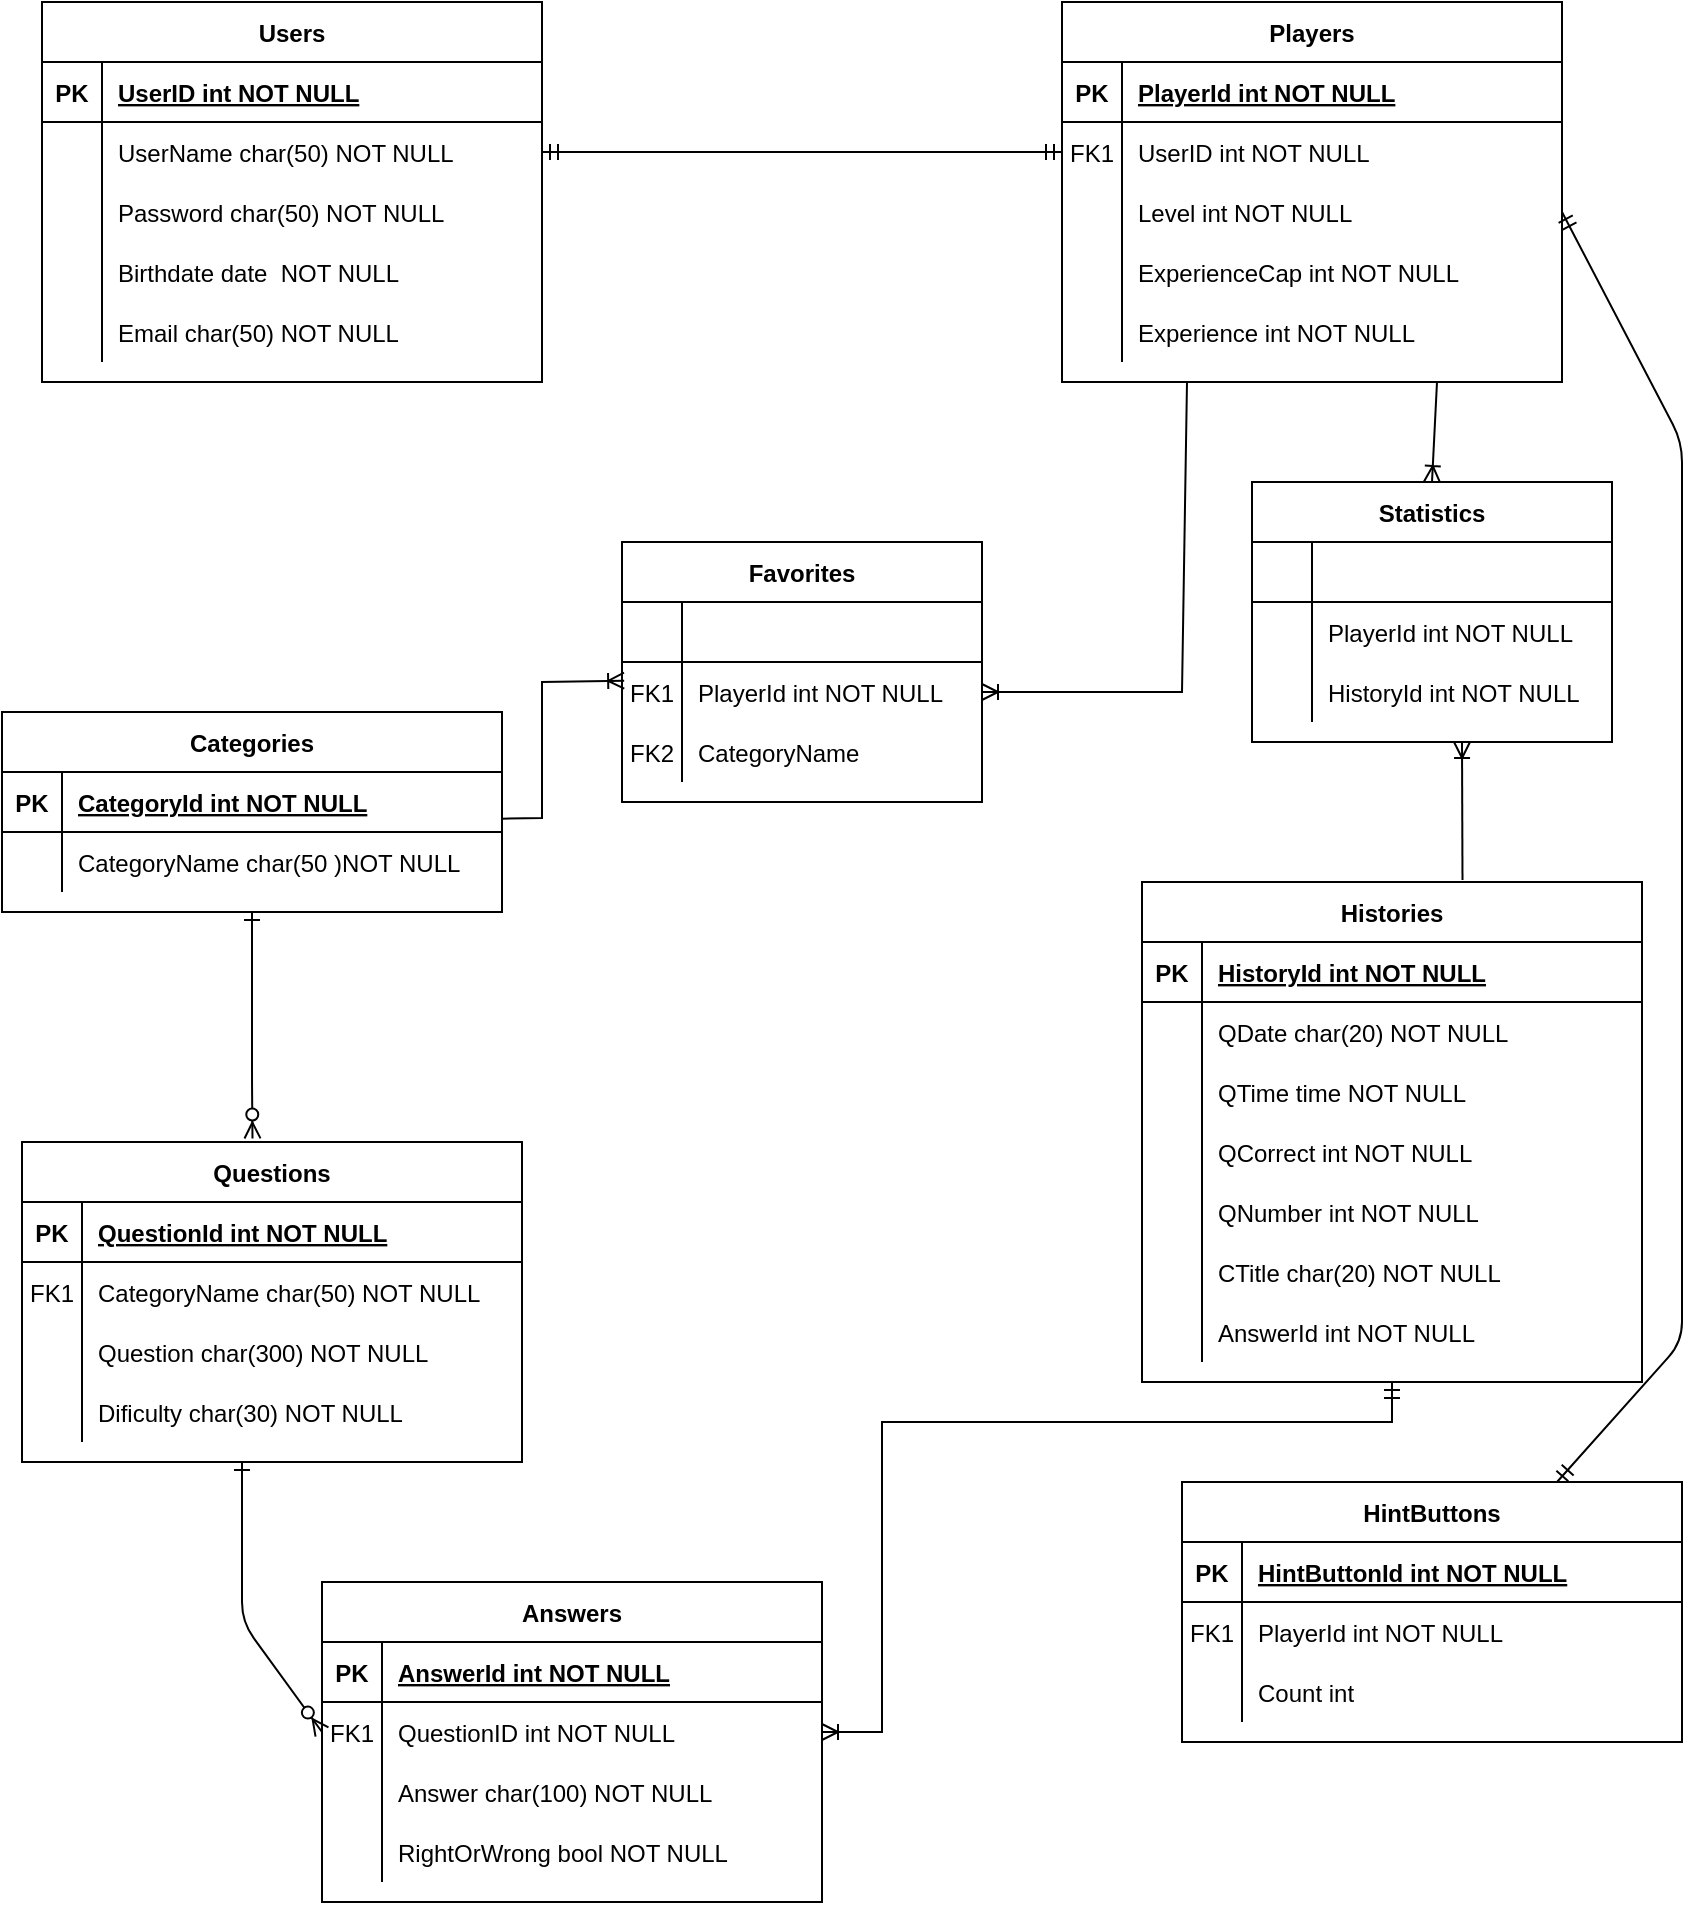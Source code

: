 <mxfile version="19.0.0" type="device"><diagram id="R2lEEEUBdFMjLlhIrx00" name="Page-1"><mxGraphModel dx="1504" dy="681" grid="1" gridSize="10" guides="1" tooltips="1" connect="1" arrows="1" fold="1" page="1" pageScale="1" pageWidth="850" pageHeight="1100" math="0" shadow="0" extFonts="Permanent Marker^https://fonts.googleapis.com/css?family=Permanent+Marker"><root><mxCell id="0"/><mxCell id="1" parent="0"/><mxCell id="C-vyLk0tnHw3VtMMgP7b-12" value="" style="endArrow=ERzeroToMany;startArrow=ERone;endFill=1;startFill=0;entryX=0.461;entryY=-0.011;entryDx=0;entryDy=0;entryPerimeter=0;exitX=0.5;exitY=1;exitDx=0;exitDy=0;" parent="1" source="C-vyLk0tnHw3VtMMgP7b-2" target="C-vyLk0tnHw3VtMMgP7b-13" edge="1"><mxGeometry width="100" height="100" relative="1" as="geometry"><mxPoint x="200" y="520" as="sourcePoint"/><mxPoint x="590" y="561" as="targetPoint"/><Array as="points"><mxPoint x="125" y="561"/></Array></mxGeometry></mxCell><mxCell id="C-vyLk0tnHw3VtMMgP7b-2" value="Categories" style="shape=table;startSize=30;container=1;collapsible=1;childLayout=tableLayout;fixedRows=1;rowLines=0;fontStyle=1;align=center;resizeLast=1;" parent="1" vertex="1"><mxGeometry y="375" width="250" height="100" as="geometry"/></mxCell><mxCell id="C-vyLk0tnHw3VtMMgP7b-3" value="" style="shape=partialRectangle;collapsible=0;dropTarget=0;pointerEvents=0;fillColor=none;points=[[0,0.5],[1,0.5]];portConstraint=eastwest;top=0;left=0;right=0;bottom=1;" parent="C-vyLk0tnHw3VtMMgP7b-2" vertex="1"><mxGeometry y="30" width="250" height="30" as="geometry"/></mxCell><mxCell id="C-vyLk0tnHw3VtMMgP7b-4" value="PK" style="shape=partialRectangle;overflow=hidden;connectable=0;fillColor=none;top=0;left=0;bottom=0;right=0;fontStyle=1;" parent="C-vyLk0tnHw3VtMMgP7b-3" vertex="1"><mxGeometry width="30" height="30" as="geometry"><mxRectangle width="30" height="30" as="alternateBounds"/></mxGeometry></mxCell><mxCell id="C-vyLk0tnHw3VtMMgP7b-5" value="CategoryId int NOT NULL " style="shape=partialRectangle;overflow=hidden;connectable=0;fillColor=none;top=0;left=0;bottom=0;right=0;align=left;spacingLeft=6;fontStyle=5;" parent="C-vyLk0tnHw3VtMMgP7b-3" vertex="1"><mxGeometry x="30" width="220" height="30" as="geometry"><mxRectangle width="220" height="30" as="alternateBounds"/></mxGeometry></mxCell><mxCell id="C-vyLk0tnHw3VtMMgP7b-6" value="" style="shape=partialRectangle;collapsible=0;dropTarget=0;pointerEvents=0;fillColor=none;points=[[0,0.5],[1,0.5]];portConstraint=eastwest;top=0;left=0;right=0;bottom=0;" parent="C-vyLk0tnHw3VtMMgP7b-2" vertex="1"><mxGeometry y="60" width="250" height="30" as="geometry"/></mxCell><mxCell id="C-vyLk0tnHw3VtMMgP7b-7" value="" style="shape=partialRectangle;overflow=hidden;connectable=0;fillColor=none;top=0;left=0;bottom=0;right=0;" parent="C-vyLk0tnHw3VtMMgP7b-6" vertex="1"><mxGeometry width="30" height="30" as="geometry"><mxRectangle width="30" height="30" as="alternateBounds"/></mxGeometry></mxCell><mxCell id="C-vyLk0tnHw3VtMMgP7b-8" value="CategoryName char(50 )NOT NULL" style="shape=partialRectangle;overflow=hidden;connectable=0;fillColor=none;top=0;left=0;bottom=0;right=0;align=left;spacingLeft=6;" parent="C-vyLk0tnHw3VtMMgP7b-6" vertex="1"><mxGeometry x="30" width="220" height="30" as="geometry"><mxRectangle width="220" height="30" as="alternateBounds"/></mxGeometry></mxCell><mxCell id="C-vyLk0tnHw3VtMMgP7b-13" value="Questions" style="shape=table;startSize=30;container=1;collapsible=1;childLayout=tableLayout;fixedRows=1;rowLines=0;fontStyle=1;align=center;resizeLast=1;" parent="1" vertex="1"><mxGeometry x="10" y="590" width="250" height="160" as="geometry"/></mxCell><mxCell id="C-vyLk0tnHw3VtMMgP7b-14" value="" style="shape=partialRectangle;collapsible=0;dropTarget=0;pointerEvents=0;fillColor=none;points=[[0,0.5],[1,0.5]];portConstraint=eastwest;top=0;left=0;right=0;bottom=1;" parent="C-vyLk0tnHw3VtMMgP7b-13" vertex="1"><mxGeometry y="30" width="250" height="30" as="geometry"/></mxCell><mxCell id="C-vyLk0tnHw3VtMMgP7b-15" value="PK" style="shape=partialRectangle;overflow=hidden;connectable=0;fillColor=none;top=0;left=0;bottom=0;right=0;fontStyle=1;" parent="C-vyLk0tnHw3VtMMgP7b-14" vertex="1"><mxGeometry width="30" height="30" as="geometry"><mxRectangle width="30" height="30" as="alternateBounds"/></mxGeometry></mxCell><mxCell id="C-vyLk0tnHw3VtMMgP7b-16" value="QuestionId int NOT NULL " style="shape=partialRectangle;overflow=hidden;connectable=0;fillColor=none;top=0;left=0;bottom=0;right=0;align=left;spacingLeft=6;fontStyle=5;" parent="C-vyLk0tnHw3VtMMgP7b-14" vertex="1"><mxGeometry x="30" width="220" height="30" as="geometry"><mxRectangle width="220" height="30" as="alternateBounds"/></mxGeometry></mxCell><mxCell id="C-vyLk0tnHw3VtMMgP7b-17" value="" style="shape=partialRectangle;collapsible=0;dropTarget=0;pointerEvents=0;fillColor=none;points=[[0,0.5],[1,0.5]];portConstraint=eastwest;top=0;left=0;right=0;bottom=0;" parent="C-vyLk0tnHw3VtMMgP7b-13" vertex="1"><mxGeometry y="60" width="250" height="30" as="geometry"/></mxCell><mxCell id="C-vyLk0tnHw3VtMMgP7b-18" value="FK1" style="shape=partialRectangle;overflow=hidden;connectable=0;fillColor=none;top=0;left=0;bottom=0;right=0;" parent="C-vyLk0tnHw3VtMMgP7b-17" vertex="1"><mxGeometry width="30" height="30" as="geometry"><mxRectangle width="30" height="30" as="alternateBounds"/></mxGeometry></mxCell><mxCell id="C-vyLk0tnHw3VtMMgP7b-19" value="CategoryName char(50) NOT NULL" style="shape=partialRectangle;overflow=hidden;connectable=0;fillColor=none;top=0;left=0;bottom=0;right=0;align=left;spacingLeft=6;" parent="C-vyLk0tnHw3VtMMgP7b-17" vertex="1"><mxGeometry x="30" width="220" height="30" as="geometry"><mxRectangle width="220" height="30" as="alternateBounds"/></mxGeometry></mxCell><mxCell id="nlgyk_8nTEGw2DGBagD5-4" value="" style="shape=partialRectangle;collapsible=0;dropTarget=0;pointerEvents=0;fillColor=none;points=[[0,0.5],[1,0.5]];portConstraint=eastwest;top=0;left=0;right=0;bottom=0;" parent="C-vyLk0tnHw3VtMMgP7b-13" vertex="1"><mxGeometry y="90" width="250" height="30" as="geometry"/></mxCell><mxCell id="nlgyk_8nTEGw2DGBagD5-5" value="" style="shape=partialRectangle;overflow=hidden;connectable=0;fillColor=none;top=0;left=0;bottom=0;right=0;" parent="nlgyk_8nTEGw2DGBagD5-4" vertex="1"><mxGeometry width="30" height="30" as="geometry"><mxRectangle width="30" height="30" as="alternateBounds"/></mxGeometry></mxCell><mxCell id="nlgyk_8nTEGw2DGBagD5-6" value="Question char(300) NOT NULL" style="shape=partialRectangle;overflow=hidden;connectable=0;fillColor=none;top=0;left=0;bottom=0;right=0;align=left;spacingLeft=6;" parent="nlgyk_8nTEGw2DGBagD5-4" vertex="1"><mxGeometry x="30" width="220" height="30" as="geometry"><mxRectangle width="220" height="30" as="alternateBounds"/></mxGeometry></mxCell><mxCell id="C-vyLk0tnHw3VtMMgP7b-20" value="" style="shape=partialRectangle;collapsible=0;dropTarget=0;pointerEvents=0;fillColor=none;points=[[0,0.5],[1,0.5]];portConstraint=eastwest;top=0;left=0;right=0;bottom=0;" parent="C-vyLk0tnHw3VtMMgP7b-13" vertex="1"><mxGeometry y="120" width="250" height="30" as="geometry"/></mxCell><mxCell id="C-vyLk0tnHw3VtMMgP7b-21" value="" style="shape=partialRectangle;overflow=hidden;connectable=0;fillColor=none;top=0;left=0;bottom=0;right=0;" parent="C-vyLk0tnHw3VtMMgP7b-20" vertex="1"><mxGeometry width="30" height="30" as="geometry"><mxRectangle width="30" height="30" as="alternateBounds"/></mxGeometry></mxCell><mxCell id="C-vyLk0tnHw3VtMMgP7b-22" value="Dificulty char(30) NOT NULL" style="shape=partialRectangle;overflow=hidden;connectable=0;fillColor=none;top=0;left=0;bottom=0;right=0;align=left;spacingLeft=6;" parent="C-vyLk0tnHw3VtMMgP7b-20" vertex="1"><mxGeometry x="30" width="220" height="30" as="geometry"><mxRectangle width="220" height="30" as="alternateBounds"/></mxGeometry></mxCell><mxCell id="C-vyLk0tnHw3VtMMgP7b-23" value="Users" style="shape=table;startSize=30;container=1;collapsible=1;childLayout=tableLayout;fixedRows=1;rowLines=0;fontStyle=1;align=center;resizeLast=1;" parent="1" vertex="1"><mxGeometry x="20" y="20" width="250" height="190" as="geometry"/></mxCell><mxCell id="C-vyLk0tnHw3VtMMgP7b-24" value="" style="shape=partialRectangle;collapsible=0;dropTarget=0;pointerEvents=0;fillColor=none;points=[[0,0.5],[1,0.5]];portConstraint=eastwest;top=0;left=0;right=0;bottom=1;" parent="C-vyLk0tnHw3VtMMgP7b-23" vertex="1"><mxGeometry y="30" width="250" height="30" as="geometry"/></mxCell><mxCell id="C-vyLk0tnHw3VtMMgP7b-25" value="PK" style="shape=partialRectangle;overflow=hidden;connectable=0;fillColor=none;top=0;left=0;bottom=0;right=0;fontStyle=1;" parent="C-vyLk0tnHw3VtMMgP7b-24" vertex="1"><mxGeometry width="30" height="30" as="geometry"><mxRectangle width="30" height="30" as="alternateBounds"/></mxGeometry></mxCell><mxCell id="C-vyLk0tnHw3VtMMgP7b-26" value="UserID int NOT NULL" style="shape=partialRectangle;overflow=hidden;connectable=0;fillColor=none;top=0;left=0;bottom=0;right=0;align=left;spacingLeft=6;fontStyle=5;" parent="C-vyLk0tnHw3VtMMgP7b-24" vertex="1"><mxGeometry x="30" width="220" height="30" as="geometry"><mxRectangle width="220" height="30" as="alternateBounds"/></mxGeometry></mxCell><mxCell id="j2imAPDsFAovyOF2JZ79-89" value="" style="shape=partialRectangle;collapsible=0;dropTarget=0;pointerEvents=0;fillColor=none;points=[[0,0.5],[1,0.5]];portConstraint=eastwest;top=0;left=0;right=0;bottom=0;" parent="C-vyLk0tnHw3VtMMgP7b-23" vertex="1"><mxGeometry y="60" width="250" height="30" as="geometry"/></mxCell><mxCell id="j2imAPDsFAovyOF2JZ79-90" value="" style="shape=partialRectangle;overflow=hidden;connectable=0;fillColor=none;top=0;left=0;bottom=0;right=0;" parent="j2imAPDsFAovyOF2JZ79-89" vertex="1"><mxGeometry width="30" height="30" as="geometry"><mxRectangle width="30" height="30" as="alternateBounds"/></mxGeometry></mxCell><mxCell id="j2imAPDsFAovyOF2JZ79-91" value="UserName char(50) NOT NULL" style="shape=partialRectangle;overflow=hidden;connectable=0;fillColor=none;top=0;left=0;bottom=0;right=0;align=left;spacingLeft=6;" parent="j2imAPDsFAovyOF2JZ79-89" vertex="1"><mxGeometry x="30" width="220" height="30" as="geometry"><mxRectangle width="220" height="30" as="alternateBounds"/></mxGeometry></mxCell><mxCell id="j2imAPDsFAovyOF2JZ79-11" value="" style="shape=partialRectangle;collapsible=0;dropTarget=0;pointerEvents=0;fillColor=none;points=[[0,0.5],[1,0.5]];portConstraint=eastwest;top=0;left=0;right=0;bottom=0;" parent="C-vyLk0tnHw3VtMMgP7b-23" vertex="1"><mxGeometry y="90" width="250" height="30" as="geometry"/></mxCell><mxCell id="j2imAPDsFAovyOF2JZ79-12" value="" style="shape=partialRectangle;overflow=hidden;connectable=0;fillColor=none;top=0;left=0;bottom=0;right=0;" parent="j2imAPDsFAovyOF2JZ79-11" vertex="1"><mxGeometry width="30" height="30" as="geometry"><mxRectangle width="30" height="30" as="alternateBounds"/></mxGeometry></mxCell><mxCell id="j2imAPDsFAovyOF2JZ79-13" value="Password char(50) NOT NULL" style="shape=partialRectangle;overflow=hidden;connectable=0;fillColor=none;top=0;left=0;bottom=0;right=0;align=left;spacingLeft=6;" parent="j2imAPDsFAovyOF2JZ79-11" vertex="1"><mxGeometry x="30" width="220" height="30" as="geometry"><mxRectangle width="220" height="30" as="alternateBounds"/></mxGeometry></mxCell><mxCell id="j2imAPDsFAovyOF2JZ79-8" value="" style="shape=partialRectangle;collapsible=0;dropTarget=0;pointerEvents=0;fillColor=none;points=[[0,0.5],[1,0.5]];portConstraint=eastwest;top=0;left=0;right=0;bottom=0;" parent="C-vyLk0tnHw3VtMMgP7b-23" vertex="1"><mxGeometry y="120" width="250" height="30" as="geometry"/></mxCell><mxCell id="j2imAPDsFAovyOF2JZ79-9" value="" style="shape=partialRectangle;overflow=hidden;connectable=0;fillColor=none;top=0;left=0;bottom=0;right=0;" parent="j2imAPDsFAovyOF2JZ79-8" vertex="1"><mxGeometry width="30" height="30" as="geometry"><mxRectangle width="30" height="30" as="alternateBounds"/></mxGeometry></mxCell><mxCell id="j2imAPDsFAovyOF2JZ79-10" value="Birthdate date  NOT NULL" style="shape=partialRectangle;overflow=hidden;connectable=0;fillColor=none;top=0;left=0;bottom=0;right=0;align=left;spacingLeft=6;" parent="j2imAPDsFAovyOF2JZ79-8" vertex="1"><mxGeometry x="30" width="220" height="30" as="geometry"><mxRectangle width="220" height="30" as="alternateBounds"/></mxGeometry></mxCell><mxCell id="C-vyLk0tnHw3VtMMgP7b-27" value="" style="shape=partialRectangle;collapsible=0;dropTarget=0;pointerEvents=0;fillColor=none;points=[[0,0.5],[1,0.5]];portConstraint=eastwest;top=0;left=0;right=0;bottom=0;" parent="C-vyLk0tnHw3VtMMgP7b-23" vertex="1"><mxGeometry y="150" width="250" height="30" as="geometry"/></mxCell><mxCell id="C-vyLk0tnHw3VtMMgP7b-28" value="" style="shape=partialRectangle;overflow=hidden;connectable=0;fillColor=none;top=0;left=0;bottom=0;right=0;" parent="C-vyLk0tnHw3VtMMgP7b-27" vertex="1"><mxGeometry width="30" height="30" as="geometry"><mxRectangle width="30" height="30" as="alternateBounds"/></mxGeometry></mxCell><mxCell id="C-vyLk0tnHw3VtMMgP7b-29" value="Email char(50) NOT NULL" style="shape=partialRectangle;overflow=hidden;connectable=0;fillColor=none;top=0;left=0;bottom=0;right=0;align=left;spacingLeft=6;" parent="C-vyLk0tnHw3VtMMgP7b-27" vertex="1"><mxGeometry x="30" width="220" height="30" as="geometry"><mxRectangle width="220" height="30" as="alternateBounds"/></mxGeometry></mxCell><mxCell id="j2imAPDsFAovyOF2JZ79-1" value="Players" style="shape=table;startSize=30;container=1;collapsible=1;childLayout=tableLayout;fixedRows=1;rowLines=0;fontStyle=1;align=center;resizeLast=1;" parent="1" vertex="1"><mxGeometry x="530" y="20" width="250" height="190" as="geometry"/></mxCell><mxCell id="j2imAPDsFAovyOF2JZ79-2" value="" style="shape=partialRectangle;collapsible=0;dropTarget=0;pointerEvents=0;fillColor=none;points=[[0,0.5],[1,0.5]];portConstraint=eastwest;top=0;left=0;right=0;bottom=1;" parent="j2imAPDsFAovyOF2JZ79-1" vertex="1"><mxGeometry y="30" width="250" height="30" as="geometry"/></mxCell><mxCell id="j2imAPDsFAovyOF2JZ79-3" value="PK" style="shape=partialRectangle;overflow=hidden;connectable=0;fillColor=none;top=0;left=0;bottom=0;right=0;fontStyle=1;" parent="j2imAPDsFAovyOF2JZ79-2" vertex="1"><mxGeometry width="30" height="30" as="geometry"><mxRectangle width="30" height="30" as="alternateBounds"/></mxGeometry></mxCell><mxCell id="j2imAPDsFAovyOF2JZ79-4" value="PlayerId int NOT NULL " style="shape=partialRectangle;overflow=hidden;connectable=0;fillColor=none;top=0;left=0;bottom=0;right=0;align=left;spacingLeft=6;fontStyle=5;" parent="j2imAPDsFAovyOF2JZ79-2" vertex="1"><mxGeometry x="30" width="220" height="30" as="geometry"><mxRectangle width="220" height="30" as="alternateBounds"/></mxGeometry></mxCell><mxCell id="j2imAPDsFAovyOF2JZ79-16" value="" style="shape=partialRectangle;collapsible=0;dropTarget=0;pointerEvents=0;fillColor=none;points=[[0,0.5],[1,0.5]];portConstraint=eastwest;top=0;left=0;right=0;bottom=0;" parent="j2imAPDsFAovyOF2JZ79-1" vertex="1"><mxGeometry y="60" width="250" height="30" as="geometry"/></mxCell><mxCell id="j2imAPDsFAovyOF2JZ79-17" value="FK1" style="shape=partialRectangle;overflow=hidden;connectable=0;fillColor=none;top=0;left=0;bottom=0;right=0;" parent="j2imAPDsFAovyOF2JZ79-16" vertex="1"><mxGeometry width="30" height="30" as="geometry"><mxRectangle width="30" height="30" as="alternateBounds"/></mxGeometry></mxCell><mxCell id="j2imAPDsFAovyOF2JZ79-18" value="UserID int NOT NULL" style="shape=partialRectangle;overflow=hidden;connectable=0;fillColor=none;top=0;left=0;bottom=0;right=0;align=left;spacingLeft=6;" parent="j2imAPDsFAovyOF2JZ79-16" vertex="1"><mxGeometry x="30" width="220" height="30" as="geometry"><mxRectangle width="220" height="30" as="alternateBounds"/></mxGeometry></mxCell><mxCell id="j2imAPDsFAovyOF2JZ79-22" value="" style="shape=partialRectangle;collapsible=0;dropTarget=0;pointerEvents=0;fillColor=none;points=[[0,0.5],[1,0.5]];portConstraint=eastwest;top=0;left=0;right=0;bottom=0;" parent="j2imAPDsFAovyOF2JZ79-1" vertex="1"><mxGeometry y="90" width="250" height="30" as="geometry"/></mxCell><mxCell id="j2imAPDsFAovyOF2JZ79-23" value="" style="shape=partialRectangle;overflow=hidden;connectable=0;fillColor=none;top=0;left=0;bottom=0;right=0;" parent="j2imAPDsFAovyOF2JZ79-22" vertex="1"><mxGeometry width="30" height="30" as="geometry"><mxRectangle width="30" height="30" as="alternateBounds"/></mxGeometry></mxCell><mxCell id="j2imAPDsFAovyOF2JZ79-24" value="Level int NOT NULL" style="shape=partialRectangle;overflow=hidden;connectable=0;fillColor=none;top=0;left=0;bottom=0;right=0;align=left;spacingLeft=6;" parent="j2imAPDsFAovyOF2JZ79-22" vertex="1"><mxGeometry x="30" width="220" height="30" as="geometry"><mxRectangle width="220" height="30" as="alternateBounds"/></mxGeometry></mxCell><mxCell id="j2imAPDsFAovyOF2JZ79-19" value="" style="shape=partialRectangle;collapsible=0;dropTarget=0;pointerEvents=0;fillColor=none;points=[[0,0.5],[1,0.5]];portConstraint=eastwest;top=0;left=0;right=0;bottom=0;" parent="j2imAPDsFAovyOF2JZ79-1" vertex="1"><mxGeometry y="120" width="250" height="30" as="geometry"/></mxCell><mxCell id="j2imAPDsFAovyOF2JZ79-20" value="" style="shape=partialRectangle;overflow=hidden;connectable=0;fillColor=none;top=0;left=0;bottom=0;right=0;" parent="j2imAPDsFAovyOF2JZ79-19" vertex="1"><mxGeometry width="30" height="30" as="geometry"><mxRectangle width="30" height="30" as="alternateBounds"/></mxGeometry></mxCell><mxCell id="j2imAPDsFAovyOF2JZ79-21" value="ExperienceCap int NOT NULL" style="shape=partialRectangle;overflow=hidden;connectable=0;fillColor=none;top=0;left=0;bottom=0;right=0;align=left;spacingLeft=6;" parent="j2imAPDsFAovyOF2JZ79-19" vertex="1"><mxGeometry x="30" width="220" height="30" as="geometry"><mxRectangle width="220" height="30" as="alternateBounds"/></mxGeometry></mxCell><mxCell id="j2imAPDsFAovyOF2JZ79-5" value="" style="shape=partialRectangle;collapsible=0;dropTarget=0;pointerEvents=0;fillColor=none;points=[[0,0.5],[1,0.5]];portConstraint=eastwest;top=0;left=0;right=0;bottom=0;" parent="j2imAPDsFAovyOF2JZ79-1" vertex="1"><mxGeometry y="150" width="250" height="30" as="geometry"/></mxCell><mxCell id="j2imAPDsFAovyOF2JZ79-6" value="" style="shape=partialRectangle;overflow=hidden;connectable=0;fillColor=none;top=0;left=0;bottom=0;right=0;" parent="j2imAPDsFAovyOF2JZ79-5" vertex="1"><mxGeometry width="30" height="30" as="geometry"><mxRectangle width="30" height="30" as="alternateBounds"/></mxGeometry></mxCell><mxCell id="j2imAPDsFAovyOF2JZ79-7" value="Experience int NOT NULL" style="shape=partialRectangle;overflow=hidden;connectable=0;fillColor=none;top=0;left=0;bottom=0;right=0;align=left;spacingLeft=6;" parent="j2imAPDsFAovyOF2JZ79-5" vertex="1"><mxGeometry x="30" width="220" height="30" as="geometry"><mxRectangle width="220" height="30" as="alternateBounds"/></mxGeometry></mxCell><mxCell id="j2imAPDsFAovyOF2JZ79-15" value="" style="fontSize=12;html=1;endArrow=ERmandOne;startArrow=ERmandOne;entryX=1;entryY=0.5;entryDx=0;entryDy=0;exitX=0;exitY=0.5;exitDx=0;exitDy=0;" parent="1" source="j2imAPDsFAovyOF2JZ79-16" target="j2imAPDsFAovyOF2JZ79-89" edge="1"><mxGeometry width="100" height="100" relative="1" as="geometry"><mxPoint x="40" y="410" as="sourcePoint"/><mxPoint x="120" y="210" as="targetPoint"/></mxGeometry></mxCell><mxCell id="j2imAPDsFAovyOF2JZ79-25" value="" style="endArrow=ERzeroToMany;startArrow=ERone;endFill=1;startFill=0;entryX=0;entryY=0.5;entryDx=0;entryDy=0;" parent="1" target="j2imAPDsFAovyOF2JZ79-30" edge="1"><mxGeometry width="100" height="100" relative="1" as="geometry"><mxPoint x="120" y="750" as="sourcePoint"/><mxPoint x="500" y="570" as="targetPoint"/><Array as="points"><mxPoint x="120" y="830"/></Array></mxGeometry></mxCell><mxCell id="j2imAPDsFAovyOF2JZ79-26" value="Answers" style="shape=table;startSize=30;container=1;collapsible=1;childLayout=tableLayout;fixedRows=1;rowLines=0;fontStyle=1;align=center;resizeLast=1;" parent="1" vertex="1"><mxGeometry x="160" y="810" width="250" height="160" as="geometry"/></mxCell><mxCell id="j2imAPDsFAovyOF2JZ79-27" value="" style="shape=partialRectangle;collapsible=0;dropTarget=0;pointerEvents=0;fillColor=none;points=[[0,0.5],[1,0.5]];portConstraint=eastwest;top=0;left=0;right=0;bottom=1;" parent="j2imAPDsFAovyOF2JZ79-26" vertex="1"><mxGeometry y="30" width="250" height="30" as="geometry"/></mxCell><mxCell id="j2imAPDsFAovyOF2JZ79-28" value="PK" style="shape=partialRectangle;overflow=hidden;connectable=0;fillColor=none;top=0;left=0;bottom=0;right=0;fontStyle=1;" parent="j2imAPDsFAovyOF2JZ79-27" vertex="1"><mxGeometry width="30" height="30" as="geometry"><mxRectangle width="30" height="30" as="alternateBounds"/></mxGeometry></mxCell><mxCell id="j2imAPDsFAovyOF2JZ79-29" value="AnswerId int NOT NULL " style="shape=partialRectangle;overflow=hidden;connectable=0;fillColor=none;top=0;left=0;bottom=0;right=0;align=left;spacingLeft=6;fontStyle=5;" parent="j2imAPDsFAovyOF2JZ79-27" vertex="1"><mxGeometry x="30" width="220" height="30" as="geometry"><mxRectangle width="220" height="30" as="alternateBounds"/></mxGeometry></mxCell><mxCell id="j2imAPDsFAovyOF2JZ79-30" value="" style="shape=partialRectangle;collapsible=0;dropTarget=0;pointerEvents=0;fillColor=none;points=[[0,0.5],[1,0.5]];portConstraint=eastwest;top=0;left=0;right=0;bottom=0;" parent="j2imAPDsFAovyOF2JZ79-26" vertex="1"><mxGeometry y="60" width="250" height="30" as="geometry"/></mxCell><mxCell id="j2imAPDsFAovyOF2JZ79-31" value="FK1" style="shape=partialRectangle;overflow=hidden;connectable=0;fillColor=none;top=0;left=0;bottom=0;right=0;" parent="j2imAPDsFAovyOF2JZ79-30" vertex="1"><mxGeometry width="30" height="30" as="geometry"><mxRectangle width="30" height="30" as="alternateBounds"/></mxGeometry></mxCell><mxCell id="j2imAPDsFAovyOF2JZ79-32" value="QuestionID int NOT NULL" style="shape=partialRectangle;overflow=hidden;connectable=0;fillColor=none;top=0;left=0;bottom=0;right=0;align=left;spacingLeft=6;" parent="j2imAPDsFAovyOF2JZ79-30" vertex="1"><mxGeometry x="30" width="220" height="30" as="geometry"><mxRectangle width="220" height="30" as="alternateBounds"/></mxGeometry></mxCell><mxCell id="j2imAPDsFAovyOF2JZ79-36" value="" style="shape=partialRectangle;collapsible=0;dropTarget=0;pointerEvents=0;fillColor=none;points=[[0,0.5],[1,0.5]];portConstraint=eastwest;top=0;left=0;right=0;bottom=0;" parent="j2imAPDsFAovyOF2JZ79-26" vertex="1"><mxGeometry y="90" width="250" height="30" as="geometry"/></mxCell><mxCell id="j2imAPDsFAovyOF2JZ79-37" value="" style="shape=partialRectangle;overflow=hidden;connectable=0;fillColor=none;top=0;left=0;bottom=0;right=0;" parent="j2imAPDsFAovyOF2JZ79-36" vertex="1"><mxGeometry width="30" height="30" as="geometry"><mxRectangle width="30" height="30" as="alternateBounds"/></mxGeometry></mxCell><mxCell id="j2imAPDsFAovyOF2JZ79-38" value="Answer char(100) NOT NULL" style="shape=partialRectangle;overflow=hidden;connectable=0;fillColor=none;top=0;left=0;bottom=0;right=0;align=left;spacingLeft=6;" parent="j2imAPDsFAovyOF2JZ79-36" vertex="1"><mxGeometry x="30" width="220" height="30" as="geometry"><mxRectangle width="220" height="30" as="alternateBounds"/></mxGeometry></mxCell><mxCell id="j2imAPDsFAovyOF2JZ79-33" value="" style="shape=partialRectangle;collapsible=0;dropTarget=0;pointerEvents=0;fillColor=none;points=[[0,0.5],[1,0.5]];portConstraint=eastwest;top=0;left=0;right=0;bottom=0;" parent="j2imAPDsFAovyOF2JZ79-26" vertex="1"><mxGeometry y="120" width="250" height="30" as="geometry"/></mxCell><mxCell id="j2imAPDsFAovyOF2JZ79-34" value="" style="shape=partialRectangle;overflow=hidden;connectable=0;fillColor=none;top=0;left=0;bottom=0;right=0;" parent="j2imAPDsFAovyOF2JZ79-33" vertex="1"><mxGeometry width="30" height="30" as="geometry"><mxRectangle width="30" height="30" as="alternateBounds"/></mxGeometry></mxCell><mxCell id="j2imAPDsFAovyOF2JZ79-35" value="RightOrWrong bool NOT NULL" style="shape=partialRectangle;overflow=hidden;connectable=0;fillColor=none;top=0;left=0;bottom=0;right=0;align=left;spacingLeft=6;" parent="j2imAPDsFAovyOF2JZ79-33" vertex="1"><mxGeometry x="30" width="220" height="30" as="geometry"><mxRectangle width="220" height="30" as="alternateBounds"/></mxGeometry></mxCell><mxCell id="j2imAPDsFAovyOF2JZ79-39" value="HintButtons" style="shape=table;startSize=30;container=1;collapsible=1;childLayout=tableLayout;fixedRows=1;rowLines=0;fontStyle=1;align=center;resizeLast=1;" parent="1" vertex="1"><mxGeometry x="590" y="760" width="250" height="130" as="geometry"/></mxCell><mxCell id="j2imAPDsFAovyOF2JZ79-40" value="" style="shape=partialRectangle;collapsible=0;dropTarget=0;pointerEvents=0;fillColor=none;points=[[0,0.5],[1,0.5]];portConstraint=eastwest;top=0;left=0;right=0;bottom=1;" parent="j2imAPDsFAovyOF2JZ79-39" vertex="1"><mxGeometry y="30" width="250" height="30" as="geometry"/></mxCell><mxCell id="j2imAPDsFAovyOF2JZ79-41" value="PK" style="shape=partialRectangle;overflow=hidden;connectable=0;fillColor=none;top=0;left=0;bottom=0;right=0;fontStyle=1;" parent="j2imAPDsFAovyOF2JZ79-40" vertex="1"><mxGeometry width="30" height="30" as="geometry"><mxRectangle width="30" height="30" as="alternateBounds"/></mxGeometry></mxCell><mxCell id="j2imAPDsFAovyOF2JZ79-42" value="HintButtonId int NOT NULL " style="shape=partialRectangle;overflow=hidden;connectable=0;fillColor=none;top=0;left=0;bottom=0;right=0;align=left;spacingLeft=6;fontStyle=5;" parent="j2imAPDsFAovyOF2JZ79-40" vertex="1"><mxGeometry x="30" width="220" height="30" as="geometry"><mxRectangle width="220" height="30" as="alternateBounds"/></mxGeometry></mxCell><mxCell id="j2imAPDsFAovyOF2JZ79-43" value="" style="shape=partialRectangle;collapsible=0;dropTarget=0;pointerEvents=0;fillColor=none;points=[[0,0.5],[1,0.5]];portConstraint=eastwest;top=0;left=0;right=0;bottom=0;" parent="j2imAPDsFAovyOF2JZ79-39" vertex="1"><mxGeometry y="60" width="250" height="30" as="geometry"/></mxCell><mxCell id="j2imAPDsFAovyOF2JZ79-44" value="FK1" style="shape=partialRectangle;overflow=hidden;connectable=0;fillColor=none;top=0;left=0;bottom=0;right=0;" parent="j2imAPDsFAovyOF2JZ79-43" vertex="1"><mxGeometry width="30" height="30" as="geometry"><mxRectangle width="30" height="30" as="alternateBounds"/></mxGeometry></mxCell><mxCell id="j2imAPDsFAovyOF2JZ79-45" value="PlayerId int NOT NULL" style="shape=partialRectangle;overflow=hidden;connectable=0;fillColor=none;top=0;left=0;bottom=0;right=0;align=left;spacingLeft=6;" parent="j2imAPDsFAovyOF2JZ79-43" vertex="1"><mxGeometry x="30" width="220" height="30" as="geometry"><mxRectangle width="220" height="30" as="alternateBounds"/></mxGeometry></mxCell><mxCell id="j2imAPDsFAovyOF2JZ79-46" value="" style="shape=partialRectangle;collapsible=0;dropTarget=0;pointerEvents=0;fillColor=none;points=[[0,0.5],[1,0.5]];portConstraint=eastwest;top=0;left=0;right=0;bottom=0;" parent="j2imAPDsFAovyOF2JZ79-39" vertex="1"><mxGeometry y="90" width="250" height="30" as="geometry"/></mxCell><mxCell id="j2imAPDsFAovyOF2JZ79-47" value="" style="shape=partialRectangle;overflow=hidden;connectable=0;fillColor=none;top=0;left=0;bottom=0;right=0;" parent="j2imAPDsFAovyOF2JZ79-46" vertex="1"><mxGeometry width="30" height="30" as="geometry"><mxRectangle width="30" height="30" as="alternateBounds"/></mxGeometry></mxCell><mxCell id="j2imAPDsFAovyOF2JZ79-48" value="Count int" style="shape=partialRectangle;overflow=hidden;connectable=0;fillColor=none;top=0;left=0;bottom=0;right=0;align=left;spacingLeft=6;" parent="j2imAPDsFAovyOF2JZ79-46" vertex="1"><mxGeometry x="30" width="220" height="30" as="geometry"><mxRectangle width="220" height="30" as="alternateBounds"/></mxGeometry></mxCell><mxCell id="j2imAPDsFAovyOF2JZ79-49" value="" style="fontSize=12;html=1;endArrow=ERmandOne;startArrow=ERmandOne;entryX=1;entryY=0.5;entryDx=0;entryDy=0;exitX=0.75;exitY=0;exitDx=0;exitDy=0;" parent="1" source="j2imAPDsFAovyOF2JZ79-39" target="j2imAPDsFAovyOF2JZ79-22" edge="1"><mxGeometry width="100" height="100" relative="1" as="geometry"><mxPoint x="800" y="698" as="sourcePoint"/><mxPoint x="630" y="320" as="targetPoint"/><Array as="points"><mxPoint x="840" y="690"/><mxPoint x="840" y="660"/><mxPoint x="840" y="530"/><mxPoint x="840" y="360"/><mxPoint x="840" y="240"/></Array></mxGeometry></mxCell><mxCell id="j2imAPDsFAovyOF2JZ79-78" value="Histories" style="shape=table;startSize=30;container=1;collapsible=1;childLayout=tableLayout;fixedRows=1;rowLines=0;fontStyle=1;align=center;resizeLast=1;" parent="1" vertex="1"><mxGeometry x="570" y="460" width="250" height="250" as="geometry"/></mxCell><mxCell id="j2imAPDsFAovyOF2JZ79-79" value="" style="shape=partialRectangle;collapsible=0;dropTarget=0;pointerEvents=0;fillColor=none;points=[[0,0.5],[1,0.5]];portConstraint=eastwest;top=0;left=0;right=0;bottom=1;" parent="j2imAPDsFAovyOF2JZ79-78" vertex="1"><mxGeometry y="30" width="250" height="30" as="geometry"/></mxCell><mxCell id="j2imAPDsFAovyOF2JZ79-80" value="PK" style="shape=partialRectangle;overflow=hidden;connectable=0;fillColor=none;top=0;left=0;bottom=0;right=0;fontStyle=1;" parent="j2imAPDsFAovyOF2JZ79-79" vertex="1"><mxGeometry width="30" height="30" as="geometry"><mxRectangle width="30" height="30" as="alternateBounds"/></mxGeometry></mxCell><mxCell id="j2imAPDsFAovyOF2JZ79-81" value="HistoryId int NOT NULL " style="shape=partialRectangle;overflow=hidden;connectable=0;fillColor=none;top=0;left=0;bottom=0;right=0;align=left;spacingLeft=6;fontStyle=5;" parent="j2imAPDsFAovyOF2JZ79-79" vertex="1"><mxGeometry x="30" width="220" height="30" as="geometry"><mxRectangle width="220" height="30" as="alternateBounds"/></mxGeometry></mxCell><mxCell id="j2imAPDsFAovyOF2JZ79-85" value="" style="shape=partialRectangle;collapsible=0;dropTarget=0;pointerEvents=0;fillColor=none;points=[[0,0.5],[1,0.5]];portConstraint=eastwest;top=0;left=0;right=0;bottom=0;" parent="j2imAPDsFAovyOF2JZ79-78" vertex="1"><mxGeometry y="60" width="250" height="30" as="geometry"/></mxCell><mxCell id="j2imAPDsFAovyOF2JZ79-86" value="" style="shape=partialRectangle;overflow=hidden;connectable=0;fillColor=none;top=0;left=0;bottom=0;right=0;" parent="j2imAPDsFAovyOF2JZ79-85" vertex="1"><mxGeometry width="30" height="30" as="geometry"><mxRectangle width="30" height="30" as="alternateBounds"/></mxGeometry></mxCell><mxCell id="j2imAPDsFAovyOF2JZ79-87" value="QDate char(20) NOT NULL" style="shape=partialRectangle;overflow=hidden;connectable=0;fillColor=none;top=0;left=0;bottom=0;right=0;align=left;spacingLeft=6;" parent="j2imAPDsFAovyOF2JZ79-85" vertex="1"><mxGeometry x="30" width="220" height="30" as="geometry"><mxRectangle width="220" height="30" as="alternateBounds"/></mxGeometry></mxCell><mxCell id="j2imAPDsFAovyOF2JZ79-92" value="" style="shape=partialRectangle;collapsible=0;dropTarget=0;pointerEvents=0;fillColor=none;points=[[0,0.5],[1,0.5]];portConstraint=eastwest;top=0;left=0;right=0;bottom=0;" parent="j2imAPDsFAovyOF2JZ79-78" vertex="1"><mxGeometry y="90" width="250" height="30" as="geometry"/></mxCell><mxCell id="j2imAPDsFAovyOF2JZ79-93" value="" style="shape=partialRectangle;overflow=hidden;connectable=0;fillColor=none;top=0;left=0;bottom=0;right=0;" parent="j2imAPDsFAovyOF2JZ79-92" vertex="1"><mxGeometry width="30" height="30" as="geometry"><mxRectangle width="30" height="30" as="alternateBounds"/></mxGeometry></mxCell><mxCell id="j2imAPDsFAovyOF2JZ79-94" value="QTime time NOT NULL" style="shape=partialRectangle;overflow=hidden;connectable=0;fillColor=none;top=0;left=0;bottom=0;right=0;align=left;spacingLeft=6;" parent="j2imAPDsFAovyOF2JZ79-92" vertex="1"><mxGeometry x="30" width="220" height="30" as="geometry"><mxRectangle width="220" height="30" as="alternateBounds"/></mxGeometry></mxCell><mxCell id="jPpZtwpiymy8IdLPUDGY-1" value="" style="shape=partialRectangle;collapsible=0;dropTarget=0;pointerEvents=0;fillColor=none;points=[[0,0.5],[1,0.5]];portConstraint=eastwest;top=0;left=0;right=0;bottom=0;" vertex="1" parent="j2imAPDsFAovyOF2JZ79-78"><mxGeometry y="120" width="250" height="30" as="geometry"/></mxCell><mxCell id="jPpZtwpiymy8IdLPUDGY-2" value="" style="shape=partialRectangle;overflow=hidden;connectable=0;fillColor=none;top=0;left=0;bottom=0;right=0;" vertex="1" parent="jPpZtwpiymy8IdLPUDGY-1"><mxGeometry width="30" height="30" as="geometry"><mxRectangle width="30" height="30" as="alternateBounds"/></mxGeometry></mxCell><mxCell id="jPpZtwpiymy8IdLPUDGY-3" value="QCorrect int NOT NULL" style="shape=partialRectangle;overflow=hidden;connectable=0;fillColor=none;top=0;left=0;bottom=0;right=0;align=left;spacingLeft=6;" vertex="1" parent="jPpZtwpiymy8IdLPUDGY-1"><mxGeometry x="30" width="220" height="30" as="geometry"><mxRectangle width="220" height="30" as="alternateBounds"/></mxGeometry></mxCell><mxCell id="jPpZtwpiymy8IdLPUDGY-4" value="" style="shape=partialRectangle;collapsible=0;dropTarget=0;pointerEvents=0;fillColor=none;points=[[0,0.5],[1,0.5]];portConstraint=eastwest;top=0;left=0;right=0;bottom=0;" vertex="1" parent="j2imAPDsFAovyOF2JZ79-78"><mxGeometry y="150" width="250" height="30" as="geometry"/></mxCell><mxCell id="jPpZtwpiymy8IdLPUDGY-5" value="" style="shape=partialRectangle;overflow=hidden;connectable=0;fillColor=none;top=0;left=0;bottom=0;right=0;" vertex="1" parent="jPpZtwpiymy8IdLPUDGY-4"><mxGeometry width="30" height="30" as="geometry"><mxRectangle width="30" height="30" as="alternateBounds"/></mxGeometry></mxCell><mxCell id="jPpZtwpiymy8IdLPUDGY-6" value="QNumber int NOT NULL" style="shape=partialRectangle;overflow=hidden;connectable=0;fillColor=none;top=0;left=0;bottom=0;right=0;align=left;spacingLeft=6;" vertex="1" parent="jPpZtwpiymy8IdLPUDGY-4"><mxGeometry x="30" width="220" height="30" as="geometry"><mxRectangle width="220" height="30" as="alternateBounds"/></mxGeometry></mxCell><mxCell id="jPpZtwpiymy8IdLPUDGY-7" value="" style="shape=partialRectangle;collapsible=0;dropTarget=0;pointerEvents=0;fillColor=none;points=[[0,0.5],[1,0.5]];portConstraint=eastwest;top=0;left=0;right=0;bottom=0;" vertex="1" parent="j2imAPDsFAovyOF2JZ79-78"><mxGeometry y="180" width="250" height="30" as="geometry"/></mxCell><mxCell id="jPpZtwpiymy8IdLPUDGY-8" value="" style="shape=partialRectangle;overflow=hidden;connectable=0;fillColor=none;top=0;left=0;bottom=0;right=0;" vertex="1" parent="jPpZtwpiymy8IdLPUDGY-7"><mxGeometry width="30" height="30" as="geometry"><mxRectangle width="30" height="30" as="alternateBounds"/></mxGeometry></mxCell><mxCell id="jPpZtwpiymy8IdLPUDGY-9" value="CTitle char(20) NOT NULL" style="shape=partialRectangle;overflow=hidden;connectable=0;fillColor=none;top=0;left=0;bottom=0;right=0;align=left;spacingLeft=6;" vertex="1" parent="jPpZtwpiymy8IdLPUDGY-7"><mxGeometry x="30" width="220" height="30" as="geometry"><mxRectangle width="220" height="30" as="alternateBounds"/></mxGeometry></mxCell><mxCell id="nlgyk_8nTEGw2DGBagD5-7" value="" style="shape=partialRectangle;collapsible=0;dropTarget=0;pointerEvents=0;fillColor=none;points=[[0,0.5],[1,0.5]];portConstraint=eastwest;top=0;left=0;right=0;bottom=0;" parent="j2imAPDsFAovyOF2JZ79-78" vertex="1"><mxGeometry y="210" width="250" height="30" as="geometry"/></mxCell><mxCell id="nlgyk_8nTEGw2DGBagD5-8" value="" style="shape=partialRectangle;overflow=hidden;connectable=0;fillColor=none;top=0;left=0;bottom=0;right=0;" parent="nlgyk_8nTEGw2DGBagD5-7" vertex="1"><mxGeometry width="30" height="30" as="geometry"><mxRectangle width="30" height="30" as="alternateBounds"/></mxGeometry></mxCell><mxCell id="nlgyk_8nTEGw2DGBagD5-9" value="AnswerId int NOT NULL" style="shape=partialRectangle;overflow=hidden;connectable=0;fillColor=none;top=0;left=0;bottom=0;right=0;align=left;spacingLeft=6;" parent="nlgyk_8nTEGw2DGBagD5-7" vertex="1"><mxGeometry x="30" width="220" height="30" as="geometry"><mxRectangle width="220" height="30" as="alternateBounds"/></mxGeometry></mxCell><mxCell id="CSX28B8GreCnZNmT_UiB-1" value="" style="fontSize=12;html=1;endArrow=ERoneToMany;startArrow=ERmandOne;rounded=0;exitX=0.5;exitY=1;exitDx=0;exitDy=0;entryX=1;entryY=0.5;entryDx=0;entryDy=0;" parent="1" source="j2imAPDsFAovyOF2JZ79-78" target="j2imAPDsFAovyOF2JZ79-30" edge="1"><mxGeometry width="100" height="100" relative="1" as="geometry"><mxPoint x="570" y="655" as="sourcePoint"/><mxPoint x="260.5" y="734.99" as="targetPoint"/><Array as="points"><mxPoint x="695" y="730"/><mxPoint x="440" y="730"/><mxPoint x="440" y="885"/></Array></mxGeometry></mxCell><mxCell id="dNZL1Q5zai8Y1AVUVzTQ-1" value="Favorites" style="shape=table;startSize=30;container=1;collapsible=1;childLayout=tableLayout;fixedRows=1;rowLines=0;fontStyle=1;align=center;resizeLast=1;" parent="1" vertex="1"><mxGeometry x="310" y="290" width="180" height="130" as="geometry"/></mxCell><mxCell id="dNZL1Q5zai8Y1AVUVzTQ-2" value="" style="shape=tableRow;horizontal=0;startSize=0;swimlaneHead=0;swimlaneBody=0;fillColor=none;collapsible=0;dropTarget=0;points=[[0,0.5],[1,0.5]];portConstraint=eastwest;top=0;left=0;right=0;bottom=1;" parent="dNZL1Q5zai8Y1AVUVzTQ-1" vertex="1"><mxGeometry y="30" width="180" height="30" as="geometry"/></mxCell><mxCell id="dNZL1Q5zai8Y1AVUVzTQ-3" value="" style="shape=partialRectangle;connectable=0;fillColor=none;top=0;left=0;bottom=0;right=0;fontStyle=1;overflow=hidden;" parent="dNZL1Q5zai8Y1AVUVzTQ-2" vertex="1"><mxGeometry width="30" height="30" as="geometry"><mxRectangle width="30" height="30" as="alternateBounds"/></mxGeometry></mxCell><mxCell id="dNZL1Q5zai8Y1AVUVzTQ-4" value="" style="shape=partialRectangle;connectable=0;fillColor=none;top=0;left=0;bottom=0;right=0;align=left;spacingLeft=6;fontStyle=5;overflow=hidden;" parent="dNZL1Q5zai8Y1AVUVzTQ-2" vertex="1"><mxGeometry x="30" width="150" height="30" as="geometry"><mxRectangle width="150" height="30" as="alternateBounds"/></mxGeometry></mxCell><mxCell id="dNZL1Q5zai8Y1AVUVzTQ-5" value="" style="shape=tableRow;horizontal=0;startSize=0;swimlaneHead=0;swimlaneBody=0;fillColor=none;collapsible=0;dropTarget=0;points=[[0,0.5],[1,0.5]];portConstraint=eastwest;top=0;left=0;right=0;bottom=0;" parent="dNZL1Q5zai8Y1AVUVzTQ-1" vertex="1"><mxGeometry y="60" width="180" height="30" as="geometry"/></mxCell><mxCell id="dNZL1Q5zai8Y1AVUVzTQ-6" value="FK1" style="shape=partialRectangle;connectable=0;fillColor=none;top=0;left=0;bottom=0;right=0;editable=1;overflow=hidden;" parent="dNZL1Q5zai8Y1AVUVzTQ-5" vertex="1"><mxGeometry width="30" height="30" as="geometry"><mxRectangle width="30" height="30" as="alternateBounds"/></mxGeometry></mxCell><mxCell id="dNZL1Q5zai8Y1AVUVzTQ-7" value="PlayerId int NOT NULL" style="shape=partialRectangle;connectable=0;fillColor=none;top=0;left=0;bottom=0;right=0;align=left;spacingLeft=6;overflow=hidden;" parent="dNZL1Q5zai8Y1AVUVzTQ-5" vertex="1"><mxGeometry x="30" width="150" height="30" as="geometry"><mxRectangle width="150" height="30" as="alternateBounds"/></mxGeometry></mxCell><mxCell id="dNZL1Q5zai8Y1AVUVzTQ-8" value="" style="shape=tableRow;horizontal=0;startSize=0;swimlaneHead=0;swimlaneBody=0;fillColor=none;collapsible=0;dropTarget=0;points=[[0,0.5],[1,0.5]];portConstraint=eastwest;top=0;left=0;right=0;bottom=0;" parent="dNZL1Q5zai8Y1AVUVzTQ-1" vertex="1"><mxGeometry y="90" width="180" height="30" as="geometry"/></mxCell><mxCell id="dNZL1Q5zai8Y1AVUVzTQ-9" value="FK2" style="shape=partialRectangle;connectable=0;fillColor=none;top=0;left=0;bottom=0;right=0;editable=1;overflow=hidden;" parent="dNZL1Q5zai8Y1AVUVzTQ-8" vertex="1"><mxGeometry width="30" height="30" as="geometry"><mxRectangle width="30" height="30" as="alternateBounds"/></mxGeometry></mxCell><mxCell id="dNZL1Q5zai8Y1AVUVzTQ-10" value="CategoryName" style="shape=partialRectangle;connectable=0;fillColor=none;top=0;left=0;bottom=0;right=0;align=left;spacingLeft=6;overflow=hidden;" parent="dNZL1Q5zai8Y1AVUVzTQ-8" vertex="1"><mxGeometry x="30" width="150" height="30" as="geometry"><mxRectangle width="150" height="30" as="alternateBounds"/></mxGeometry></mxCell><mxCell id="dNZL1Q5zai8Y1AVUVzTQ-14" value="" style="fontSize=12;html=1;endArrow=ERoneToMany;rounded=0;entryX=0.006;entryY=0.311;entryDx=0;entryDy=0;entryPerimeter=0;exitX=0.999;exitY=0.778;exitDx=0;exitDy=0;exitPerimeter=0;" parent="1" source="C-vyLk0tnHw3VtMMgP7b-3" target="dNZL1Q5zai8Y1AVUVzTQ-5" edge="1"><mxGeometry width="100" height="100" relative="1" as="geometry"><mxPoint x="280" y="400" as="sourcePoint"/><mxPoint x="260" y="425" as="targetPoint"/><Array as="points"><mxPoint x="270" y="428"/><mxPoint x="270" y="360"/></Array></mxGeometry></mxCell><mxCell id="dNZL1Q5zai8Y1AVUVzTQ-15" value="" style="fontSize=12;html=1;endArrow=ERoneToMany;rounded=0;entryX=1;entryY=0.5;entryDx=0;entryDy=0;exitX=0.25;exitY=1;exitDx=0;exitDy=0;" parent="1" source="j2imAPDsFAovyOF2JZ79-1" target="dNZL1Q5zai8Y1AVUVzTQ-5" edge="1"><mxGeometry width="100" height="100" relative="1" as="geometry"><mxPoint x="590" y="260" as="sourcePoint"/><mxPoint x="550" y="320" as="targetPoint"/><Array as="points"><mxPoint x="590" y="365"/></Array></mxGeometry></mxCell><mxCell id="jrfbO-PLJCjUfSE7J8j5-1" value="Statistics" style="shape=table;startSize=30;container=1;collapsible=1;childLayout=tableLayout;fixedRows=1;rowLines=0;fontStyle=1;align=center;resizeLast=1;" parent="1" vertex="1"><mxGeometry x="625" y="260" width="180" height="130" as="geometry"/></mxCell><mxCell id="jrfbO-PLJCjUfSE7J8j5-2" value="" style="shape=tableRow;horizontal=0;startSize=0;swimlaneHead=0;swimlaneBody=0;fillColor=none;collapsible=0;dropTarget=0;points=[[0,0.5],[1,0.5]];portConstraint=eastwest;top=0;left=0;right=0;bottom=1;" parent="jrfbO-PLJCjUfSE7J8j5-1" vertex="1"><mxGeometry y="30" width="180" height="30" as="geometry"/></mxCell><mxCell id="jrfbO-PLJCjUfSE7J8j5-3" value="" style="shape=partialRectangle;connectable=0;fillColor=none;top=0;left=0;bottom=0;right=0;fontStyle=1;overflow=hidden;" parent="jrfbO-PLJCjUfSE7J8j5-2" vertex="1"><mxGeometry width="30" height="30" as="geometry"><mxRectangle width="30" height="30" as="alternateBounds"/></mxGeometry></mxCell><mxCell id="jrfbO-PLJCjUfSE7J8j5-4" value="" style="shape=partialRectangle;connectable=0;fillColor=none;top=0;left=0;bottom=0;right=0;align=left;spacingLeft=6;fontStyle=5;overflow=hidden;" parent="jrfbO-PLJCjUfSE7J8j5-2" vertex="1"><mxGeometry x="30" width="150" height="30" as="geometry"><mxRectangle width="150" height="30" as="alternateBounds"/></mxGeometry></mxCell><mxCell id="jrfbO-PLJCjUfSE7J8j5-5" value="" style="shape=tableRow;horizontal=0;startSize=0;swimlaneHead=0;swimlaneBody=0;fillColor=none;collapsible=0;dropTarget=0;points=[[0,0.5],[1,0.5]];portConstraint=eastwest;top=0;left=0;right=0;bottom=0;" parent="jrfbO-PLJCjUfSE7J8j5-1" vertex="1"><mxGeometry y="60" width="180" height="30" as="geometry"/></mxCell><mxCell id="jrfbO-PLJCjUfSE7J8j5-6" value="" style="shape=partialRectangle;connectable=0;fillColor=none;top=0;left=0;bottom=0;right=0;editable=1;overflow=hidden;" parent="jrfbO-PLJCjUfSE7J8j5-5" vertex="1"><mxGeometry width="30" height="30" as="geometry"><mxRectangle width="30" height="30" as="alternateBounds"/></mxGeometry></mxCell><mxCell id="jrfbO-PLJCjUfSE7J8j5-7" value="PlayerId int NOT NULL" style="shape=partialRectangle;connectable=0;fillColor=none;top=0;left=0;bottom=0;right=0;align=left;spacingLeft=6;overflow=hidden;" parent="jrfbO-PLJCjUfSE7J8j5-5" vertex="1"><mxGeometry x="30" width="150" height="30" as="geometry"><mxRectangle width="150" height="30" as="alternateBounds"/></mxGeometry></mxCell><mxCell id="jrfbO-PLJCjUfSE7J8j5-8" value="" style="shape=tableRow;horizontal=0;startSize=0;swimlaneHead=0;swimlaneBody=0;fillColor=none;collapsible=0;dropTarget=0;points=[[0,0.5],[1,0.5]];portConstraint=eastwest;top=0;left=0;right=0;bottom=0;" parent="jrfbO-PLJCjUfSE7J8j5-1" vertex="1"><mxGeometry y="90" width="180" height="30" as="geometry"/></mxCell><mxCell id="jrfbO-PLJCjUfSE7J8j5-9" value="" style="shape=partialRectangle;connectable=0;fillColor=none;top=0;left=0;bottom=0;right=0;editable=1;overflow=hidden;" parent="jrfbO-PLJCjUfSE7J8j5-8" vertex="1"><mxGeometry width="30" height="30" as="geometry"><mxRectangle width="30" height="30" as="alternateBounds"/></mxGeometry></mxCell><mxCell id="jrfbO-PLJCjUfSE7J8j5-10" value="HistoryId int NOT NULL" style="shape=partialRectangle;connectable=0;fillColor=none;top=0;left=0;bottom=0;right=0;align=left;spacingLeft=6;overflow=hidden;" parent="jrfbO-PLJCjUfSE7J8j5-8" vertex="1"><mxGeometry x="30" width="150" height="30" as="geometry"><mxRectangle width="150" height="30" as="alternateBounds"/></mxGeometry></mxCell><mxCell id="jrfbO-PLJCjUfSE7J8j5-17" value="" style="fontSize=12;html=1;endArrow=ERoneToMany;rounded=0;entryX=0.5;entryY=0;entryDx=0;entryDy=0;exitX=0.75;exitY=1;exitDx=0;exitDy=0;" parent="1" source="j2imAPDsFAovyOF2JZ79-1" target="jrfbO-PLJCjUfSE7J8j5-1" edge="1"><mxGeometry width="100" height="100" relative="1" as="geometry"><mxPoint x="715" y="210" as="sourcePoint"/><mxPoint x="490" y="280" as="targetPoint"/></mxGeometry></mxCell><mxCell id="jrfbO-PLJCjUfSE7J8j5-18" value="" style="fontSize=12;html=1;endArrow=ERoneToMany;rounded=0;exitX=0.641;exitY=-0.004;exitDx=0;exitDy=0;exitPerimeter=0;" parent="1" source="j2imAPDsFAovyOF2JZ79-78" edge="1"><mxGeometry width="100" height="100" relative="1" as="geometry"><mxPoint x="390" y="380" as="sourcePoint"/><mxPoint x="730" y="390" as="targetPoint"/></mxGeometry></mxCell></root></mxGraphModel></diagram></mxfile>
